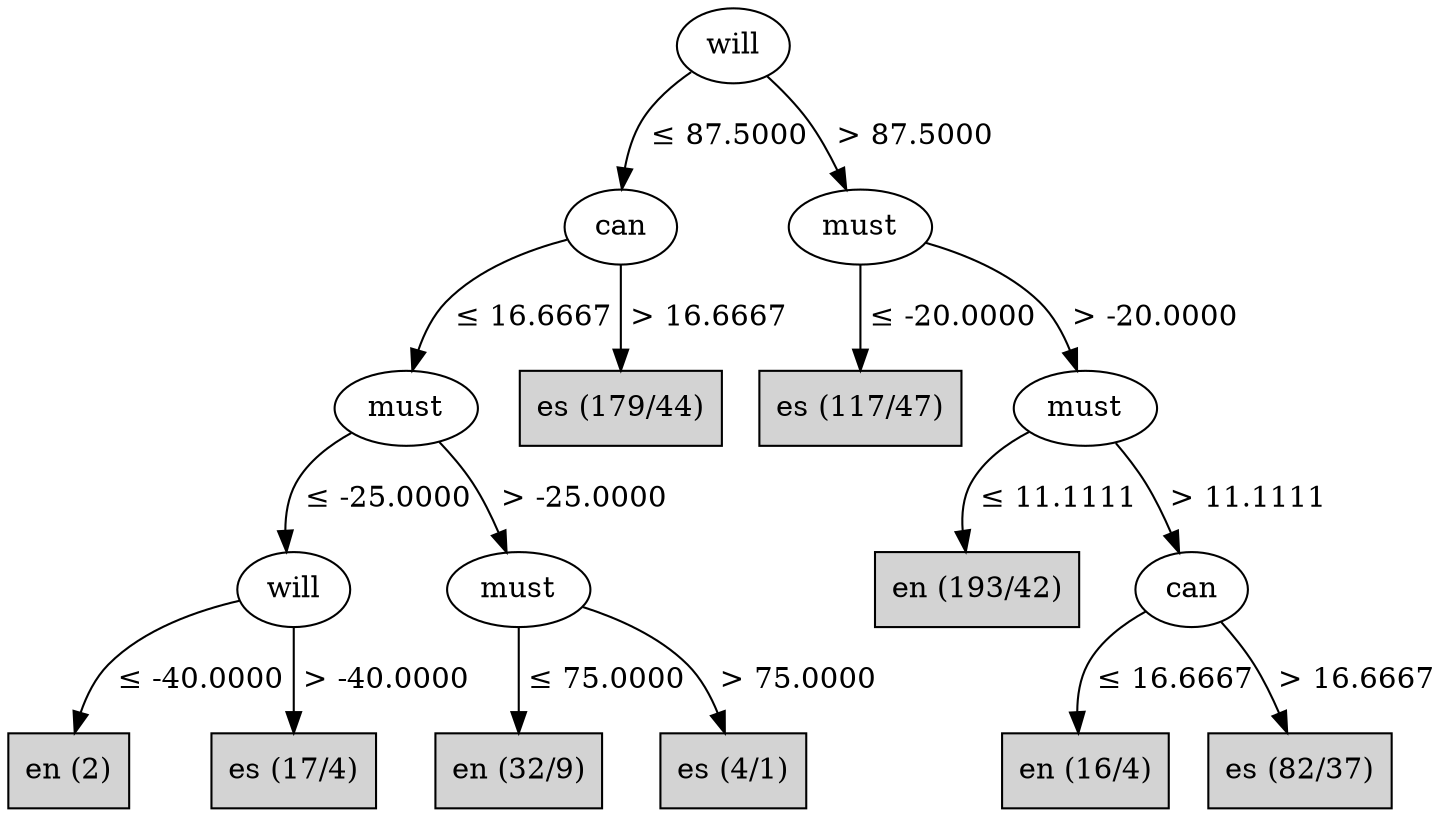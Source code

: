 digraph J48Tree {
margin=0
N0 [label="will" ]
N0->N1 [label=" ≤ 87.5000"]
N1 [label="can" ]
N1->N2 [label=" ≤ 16.6667"]
N2 [label="must" ]
N2->N3 [label=" ≤ -25.0000"]
N3 [label="will" ]
N3->N4 [label=" ≤ -40.0000"]
N4 [label="en (2)" shape=box style=filled ]
N3->N5 [label=" > -40.0000"]
N5 [label="es (17/4)" shape=box style=filled ]
N2->N6 [label=" > -25.0000"]
N6 [label="must" ]
N6->N7 [label=" ≤ 75.0000"]
N7 [label="en (32/9)" shape=box style=filled ]
N6->N8 [label=" > 75.0000"]
N8 [label="es (4/1)" shape=box style=filled ]
N1->N9 [label=" > 16.6667"]
N9 [label="es (179/44)" shape=box style=filled ]
N0->N10 [label=" > 87.5000"]
N10 [label="must" ]
N10->N11 [label=" ≤ -20.0000"]
N11 [label="es (117/47)" shape=box style=filled ]
N10->N12 [label=" > -20.0000"]
N12 [label="must" ]
N12->N13 [label=" ≤ 11.1111"]
N13 [label="en (193/42)" shape=box style=filled ]
N12->N14 [label=" > 11.1111"]
N14 [label="can" ]
N14->N15 [label=" ≤ 16.6667"]
N15 [label="en (16/4)" shape=box style=filled ]
N14->N16 [label=" > 16.6667"]
N16 [label="es (82/37)" shape=box style=filled ]
}
